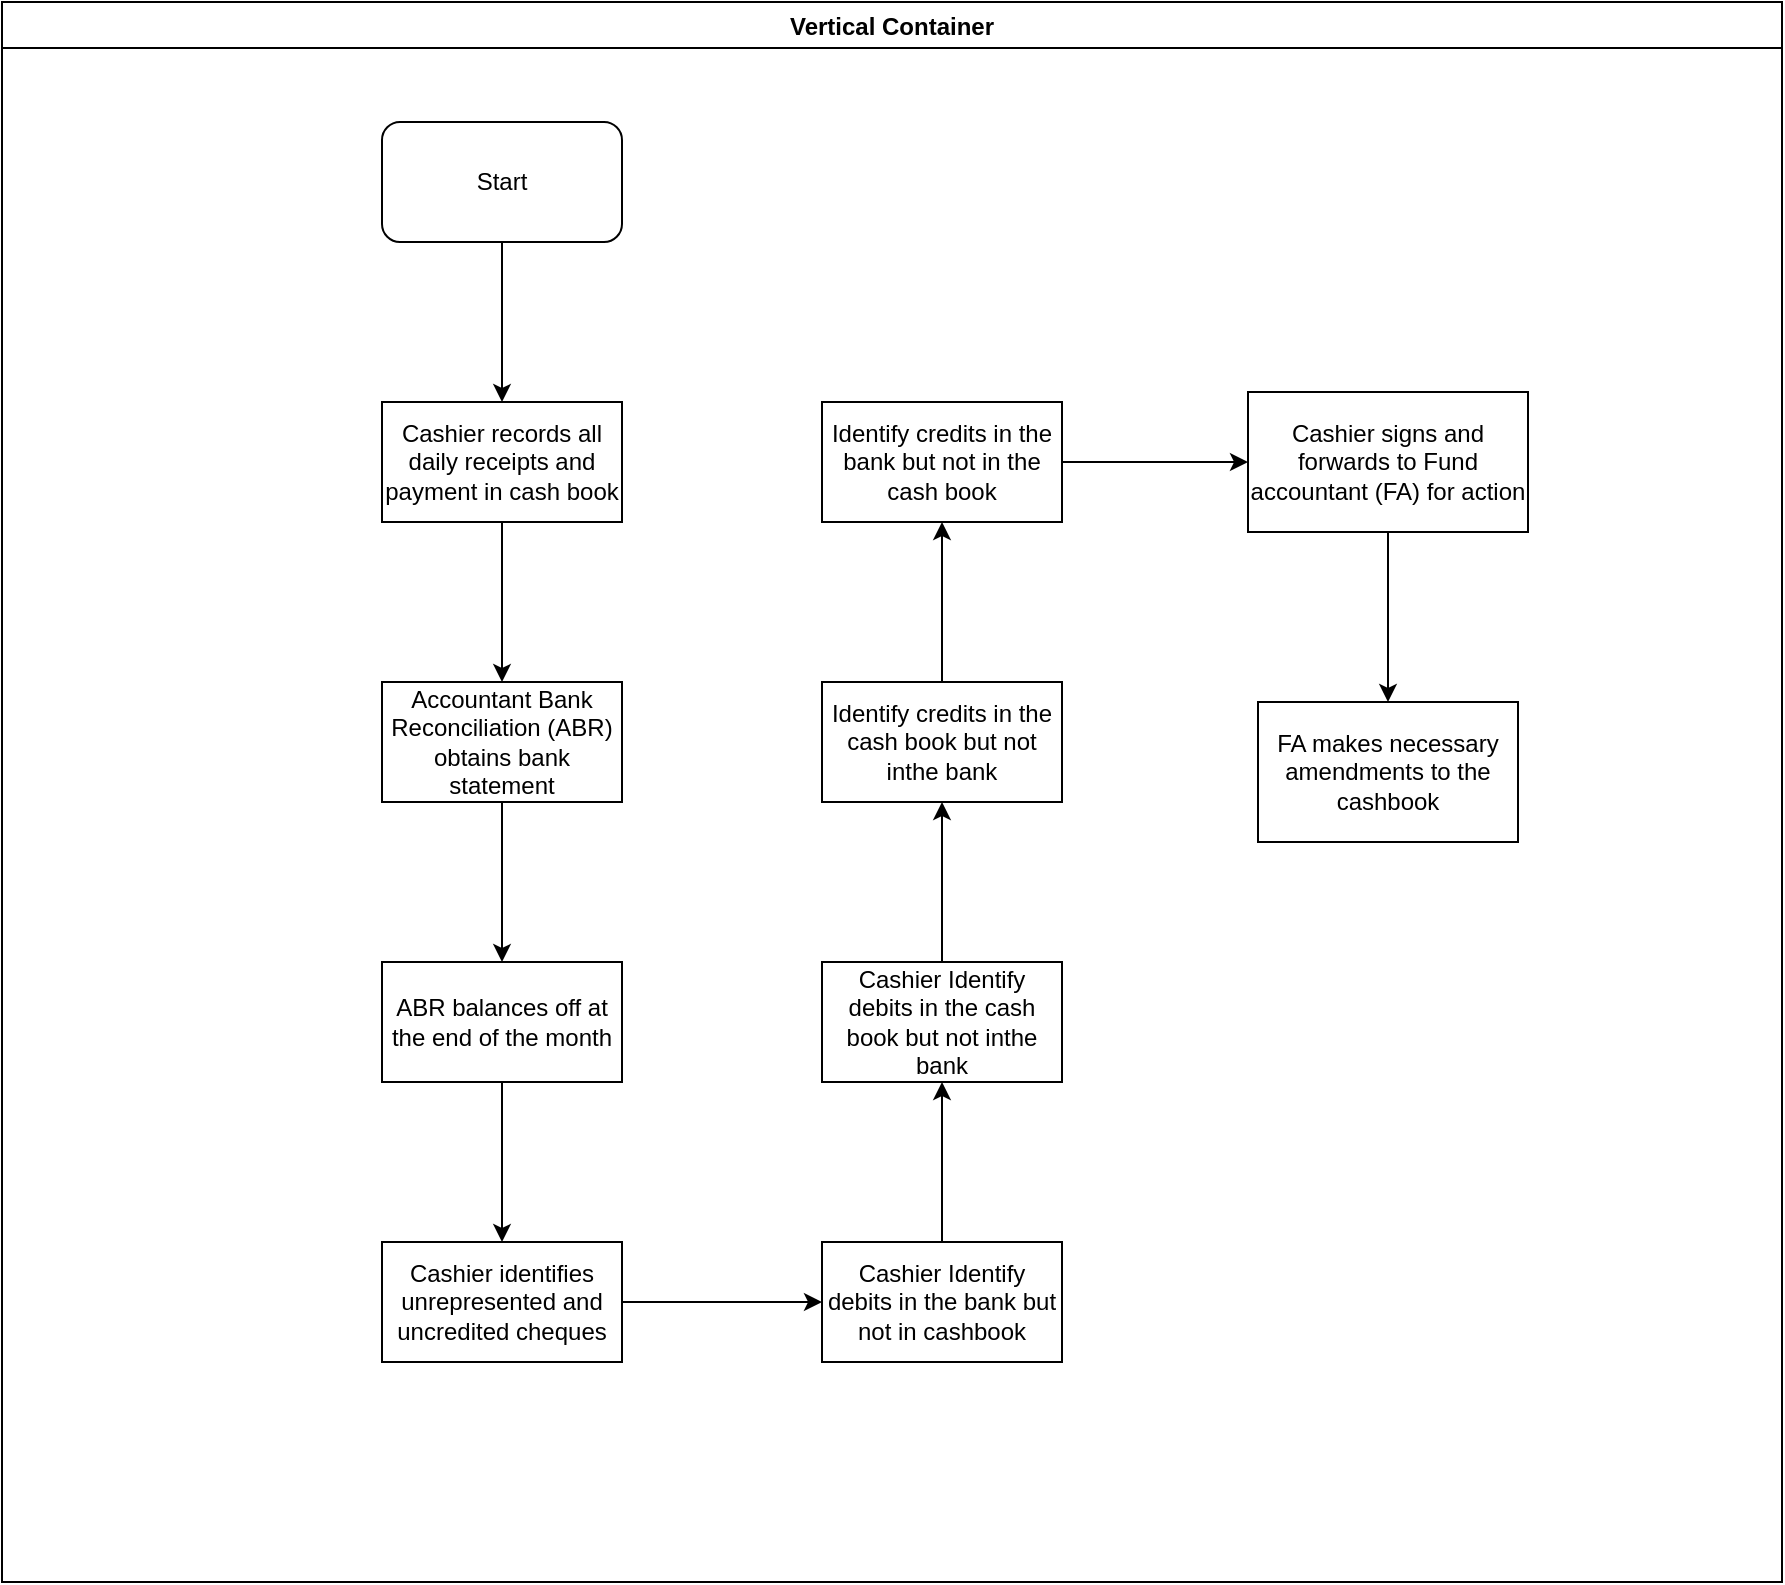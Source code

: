 <mxfile version="14.7.7" type="github">
  <diagram id="cl_WVMJE5ysSoHUtYMA4" name="Page-1">
    <mxGraphModel dx="1038" dy="508" grid="1" gridSize="10" guides="1" tooltips="1" connect="1" arrows="1" fold="1" page="1" pageScale="1" pageWidth="1169" pageHeight="827" math="0" shadow="0">
      <root>
        <mxCell id="0" />
        <mxCell id="1" parent="0" />
        <mxCell id="2gV9gYX4ny8Dracs0vjc-1" value="Vertical Container" style="swimlane;" vertex="1" parent="1">
          <mxGeometry x="10" y="20" width="890" height="790" as="geometry" />
        </mxCell>
        <mxCell id="2gV9gYX4ny8Dracs0vjc-2" value="Start" style="rounded=1;whiteSpace=wrap;html=1;" vertex="1" parent="2gV9gYX4ny8Dracs0vjc-1">
          <mxGeometry x="190" y="60" width="120" height="60" as="geometry" />
        </mxCell>
        <mxCell id="2gV9gYX4ny8Dracs0vjc-5" value="&lt;span lang=&quot;EN-GB&quot;&gt;Cashier records all daily receipts and payment in cash book&lt;/span&gt;" style="rounded=0;whiteSpace=wrap;html=1;" vertex="1" parent="2gV9gYX4ny8Dracs0vjc-1">
          <mxGeometry x="190" y="200" width="120" height="60" as="geometry" />
        </mxCell>
        <mxCell id="2gV9gYX4ny8Dracs0vjc-4" value="" style="edgeStyle=orthogonalEdgeStyle;rounded=0;orthogonalLoop=1;jettySize=auto;html=1;" edge="1" parent="2gV9gYX4ny8Dracs0vjc-1" source="2gV9gYX4ny8Dracs0vjc-2" target="2gV9gYX4ny8Dracs0vjc-5">
          <mxGeometry relative="1" as="geometry">
            <mxPoint x="250" y="200" as="targetPoint" />
          </mxGeometry>
        </mxCell>
        <mxCell id="2gV9gYX4ny8Dracs0vjc-12" value="&lt;span lang=&quot;EN-GB&quot;&gt;Cashier Identify debits in the bank but not in cashbook&lt;/span&gt;" style="whiteSpace=wrap;html=1;rounded=0;" vertex="1" parent="2gV9gYX4ny8Dracs0vjc-1">
          <mxGeometry x="410" y="620" width="120" height="60" as="geometry" />
        </mxCell>
        <mxCell id="2gV9gYX4ny8Dracs0vjc-22" value="&lt;span lang=&quot;EN-GB&quot;&gt;FA makes necessary amendments to the cashbook&lt;/span&gt;" style="whiteSpace=wrap;html=1;rounded=0;" vertex="1" parent="2gV9gYX4ny8Dracs0vjc-1">
          <mxGeometry x="628" y="350" width="130" height="70" as="geometry" />
        </mxCell>
        <mxCell id="2gV9gYX4ny8Dracs0vjc-9" value="" style="edgeStyle=orthogonalEdgeStyle;rounded=0;orthogonalLoop=1;jettySize=auto;html=1;" edge="1" parent="1" source="2gV9gYX4ny8Dracs0vjc-6" target="2gV9gYX4ny8Dracs0vjc-8">
          <mxGeometry relative="1" as="geometry" />
        </mxCell>
        <mxCell id="2gV9gYX4ny8Dracs0vjc-6" value="Accountant Bank Reconciliation (ABR) obtains bank statement" style="rounded=0;whiteSpace=wrap;html=1;" vertex="1" parent="1">
          <mxGeometry x="200" y="360" width="120" height="60" as="geometry" />
        </mxCell>
        <mxCell id="2gV9gYX4ny8Dracs0vjc-7" value="" style="edgeStyle=orthogonalEdgeStyle;rounded=0;orthogonalLoop=1;jettySize=auto;html=1;" edge="1" parent="1" source="2gV9gYX4ny8Dracs0vjc-5" target="2gV9gYX4ny8Dracs0vjc-6">
          <mxGeometry relative="1" as="geometry" />
        </mxCell>
        <mxCell id="2gV9gYX4ny8Dracs0vjc-11" value="" style="edgeStyle=orthogonalEdgeStyle;rounded=0;orthogonalLoop=1;jettySize=auto;html=1;" edge="1" parent="1" source="2gV9gYX4ny8Dracs0vjc-8" target="2gV9gYX4ny8Dracs0vjc-10">
          <mxGeometry relative="1" as="geometry" />
        </mxCell>
        <mxCell id="2gV9gYX4ny8Dracs0vjc-8" value="ABR &lt;span lang=&quot;EN-GB&quot;&gt;balances off at the end of the month&lt;/span&gt;" style="whiteSpace=wrap;html=1;rounded=0;" vertex="1" parent="1">
          <mxGeometry x="200" y="500" width="120" height="60" as="geometry" />
        </mxCell>
        <mxCell id="2gV9gYX4ny8Dracs0vjc-13" value="" style="edgeStyle=orthogonalEdgeStyle;rounded=0;orthogonalLoop=1;jettySize=auto;html=1;" edge="1" parent="1" source="2gV9gYX4ny8Dracs0vjc-10" target="2gV9gYX4ny8Dracs0vjc-12">
          <mxGeometry relative="1" as="geometry" />
        </mxCell>
        <mxCell id="2gV9gYX4ny8Dracs0vjc-10" value="Cashier &lt;span lang=&quot;EN-GB&quot;&gt;identifies unrepresented and uncredited cheques&lt;/span&gt;" style="whiteSpace=wrap;html=1;rounded=0;" vertex="1" parent="1">
          <mxGeometry x="200" y="640" width="120" height="60" as="geometry" />
        </mxCell>
        <mxCell id="2gV9gYX4ny8Dracs0vjc-17" value="" style="edgeStyle=orthogonalEdgeStyle;rounded=0;orthogonalLoop=1;jettySize=auto;html=1;" edge="1" parent="1" source="2gV9gYX4ny8Dracs0vjc-14" target="2gV9gYX4ny8Dracs0vjc-16">
          <mxGeometry relative="1" as="geometry" />
        </mxCell>
        <mxCell id="2gV9gYX4ny8Dracs0vjc-14" value="&lt;span lang=&quot;EN-GB&quot;&gt;Cashier Identify debits in the cash book but not inthe bank&lt;/span&gt;" style="whiteSpace=wrap;html=1;rounded=0;" vertex="1" parent="1">
          <mxGeometry x="420" y="500" width="120" height="60" as="geometry" />
        </mxCell>
        <mxCell id="2gV9gYX4ny8Dracs0vjc-15" value="" style="edgeStyle=orthogonalEdgeStyle;rounded=0;orthogonalLoop=1;jettySize=auto;html=1;" edge="1" parent="1" source="2gV9gYX4ny8Dracs0vjc-12" target="2gV9gYX4ny8Dracs0vjc-14">
          <mxGeometry relative="1" as="geometry" />
        </mxCell>
        <mxCell id="2gV9gYX4ny8Dracs0vjc-19" value="" style="edgeStyle=orthogonalEdgeStyle;rounded=0;orthogonalLoop=1;jettySize=auto;html=1;" edge="1" parent="1" source="2gV9gYX4ny8Dracs0vjc-16" target="2gV9gYX4ny8Dracs0vjc-18">
          <mxGeometry relative="1" as="geometry" />
        </mxCell>
        <mxCell id="2gV9gYX4ny8Dracs0vjc-16" value="&lt;span lang=&quot;EN-GB&quot;&gt;Identify credits in the cash book but not inthe bank&lt;/span&gt;" style="whiteSpace=wrap;html=1;rounded=0;" vertex="1" parent="1">
          <mxGeometry x="420" y="360" width="120" height="60" as="geometry" />
        </mxCell>
        <mxCell id="2gV9gYX4ny8Dracs0vjc-21" value="" style="edgeStyle=orthogonalEdgeStyle;rounded=0;orthogonalLoop=1;jettySize=auto;html=1;" edge="1" parent="1" source="2gV9gYX4ny8Dracs0vjc-18" target="2gV9gYX4ny8Dracs0vjc-20">
          <mxGeometry relative="1" as="geometry" />
        </mxCell>
        <mxCell id="2gV9gYX4ny8Dracs0vjc-18" value="&lt;span lang=&quot;EN-GB&quot;&gt;Identify credits in the bank but not in the cash book&lt;/span&gt;" style="whiteSpace=wrap;html=1;rounded=0;" vertex="1" parent="1">
          <mxGeometry x="420" y="220" width="120" height="60" as="geometry" />
        </mxCell>
        <mxCell id="2gV9gYX4ny8Dracs0vjc-23" value="" style="edgeStyle=orthogonalEdgeStyle;rounded=0;orthogonalLoop=1;jettySize=auto;html=1;" edge="1" parent="1" source="2gV9gYX4ny8Dracs0vjc-20" target="2gV9gYX4ny8Dracs0vjc-22">
          <mxGeometry relative="1" as="geometry" />
        </mxCell>
        <mxCell id="2gV9gYX4ny8Dracs0vjc-20" value="Cashier signs and forwards to Fund accountant (FA) for action" style="whiteSpace=wrap;html=1;rounded=0;" vertex="1" parent="1">
          <mxGeometry x="633" y="215" width="140" height="70" as="geometry" />
        </mxCell>
      </root>
    </mxGraphModel>
  </diagram>
</mxfile>
